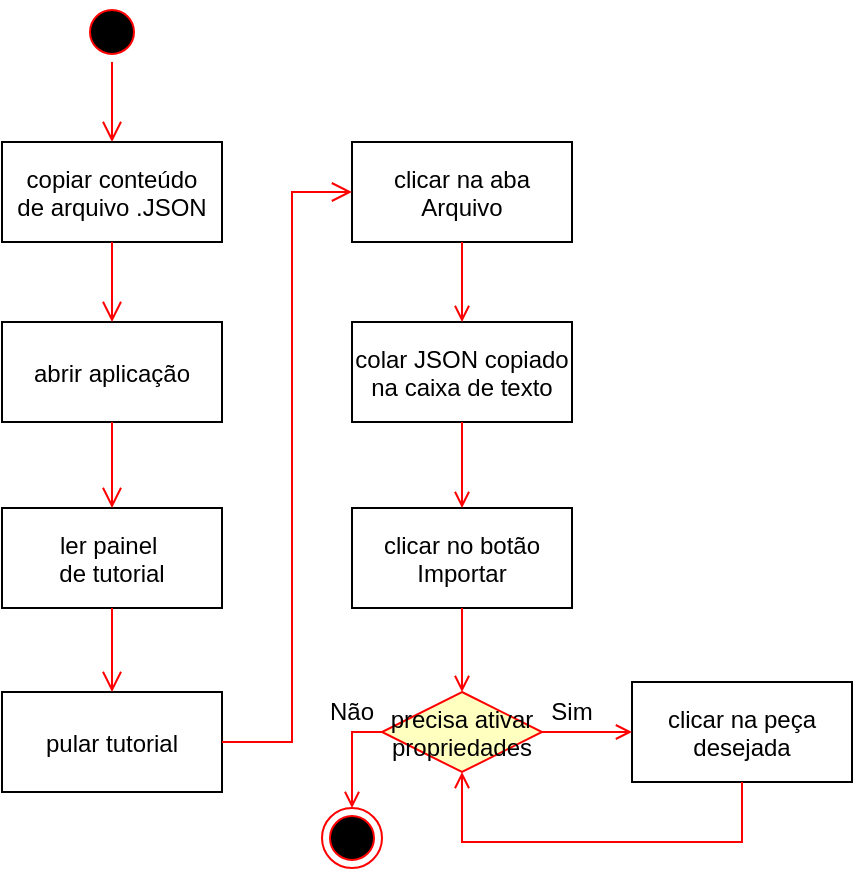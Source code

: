 <mxfile version="24.6.1" type="device">
  <diagram name="Page-1" id="e7e014a7-5840-1c2e-5031-d8a46d1fe8dd">
    <mxGraphModel dx="880" dy="521" grid="1" gridSize="10" guides="1" tooltips="1" connect="1" arrows="1" fold="1" page="1" pageScale="1" pageWidth="1169" pageHeight="826" background="none" math="0" shadow="0">
      <root>
        <mxCell id="0" />
        <mxCell id="1" parent="0" />
        <mxCell id="zscKiEwWfd5TCdISiovu-48" value="" style="ellipse;shape=startState;fillColor=#000000;strokeColor=#ff0000;" parent="1" vertex="1">
          <mxGeometry x="265" y="10" width="30" height="30" as="geometry" />
        </mxCell>
        <mxCell id="zscKiEwWfd5TCdISiovu-51" value="colar JSON copiado&#xa;na caixa de texto" style="" parent="1" vertex="1">
          <mxGeometry x="400" y="170" width="110" height="50" as="geometry" />
        </mxCell>
        <mxCell id="zscKiEwWfd5TCdISiovu-54" value="ler painel &#xa;de tutorial" style="" parent="1" vertex="1">
          <mxGeometry x="225" y="263" width="110" height="50" as="geometry" />
        </mxCell>
        <mxCell id="zscKiEwWfd5TCdISiovu-56" value="" style="ellipse;shape=endState;fillColor=#000000;strokeColor=#ff0000" parent="1" vertex="1">
          <mxGeometry x="385" y="413" width="30" height="30" as="geometry" />
        </mxCell>
        <mxCell id="FVtXL2l5g4kQyS-cMRPu-20" value="pular tutorial" style="" parent="1" vertex="1">
          <mxGeometry x="225" y="355" width="110" height="50" as="geometry" />
        </mxCell>
        <mxCell id="FVtXL2l5g4kQyS-cMRPu-21" value="" style="edgeStyle=elbowEdgeStyle;elbow=horizontal;verticalAlign=bottom;endArrow=open;endSize=8;strokeColor=#FF0000;endFill=1;rounded=0;entryX=0.5;entryY=0;entryDx=0;entryDy=0;exitX=0.5;exitY=1;exitDx=0;exitDy=0;" parent="1" source="zscKiEwWfd5TCdISiovu-54" target="FVtXL2l5g4kQyS-cMRPu-20" edge="1">
          <mxGeometry x="-64.5" y="-88" as="geometry">
            <mxPoint x="290.5" y="83" as="targetPoint" />
            <mxPoint x="290.5" y="43" as="sourcePoint" />
          </mxGeometry>
        </mxCell>
        <mxCell id="FVtXL2l5g4kQyS-cMRPu-22" value="clicar na aba&#xa;Arquivo" style="" parent="1" vertex="1">
          <mxGeometry x="400" y="80" width="110" height="50" as="geometry" />
        </mxCell>
        <mxCell id="FVtXL2l5g4kQyS-cMRPu-23" value="" style="edgeStyle=elbowEdgeStyle;elbow=horizontal;verticalAlign=bottom;endArrow=open;endSize=8;strokeColor=#FF0000;endFill=1;rounded=0;entryX=0;entryY=0.5;entryDx=0;entryDy=0;exitX=1;exitY=0.5;exitDx=0;exitDy=0;" parent="1" source="FVtXL2l5g4kQyS-cMRPu-20" target="FVtXL2l5g4kQyS-cMRPu-22" edge="1">
          <mxGeometry x="-64.5" y="-88" as="geometry">
            <mxPoint x="290.5" y="173" as="targetPoint" />
            <mxPoint x="290.5" y="133" as="sourcePoint" />
            <Array as="points">
              <mxPoint x="370" y="210" />
            </Array>
          </mxGeometry>
        </mxCell>
        <mxCell id="FVtXL2l5g4kQyS-cMRPu-24" value="" style="endArrow=open;strokeColor=#FF0000;endFill=1;rounded=0;exitX=0.5;exitY=1;exitDx=0;exitDy=0;entryX=0.5;entryY=0;entryDx=0;entryDy=0;" parent="1" source="FVtXL2l5g4kQyS-cMRPu-22" target="zscKiEwWfd5TCdISiovu-51" edge="1">
          <mxGeometry relative="1" as="geometry">
            <mxPoint x="290.5" y="403" as="sourcePoint" />
            <mxPoint x="290.5" y="473" as="targetPoint" />
          </mxGeometry>
        </mxCell>
        <mxCell id="FVtXL2l5g4kQyS-cMRPu-25" value="clicar no botão&#xa;Importar" style="" parent="1" vertex="1">
          <mxGeometry x="400" y="263" width="110" height="50" as="geometry" />
        </mxCell>
        <mxCell id="FVtXL2l5g4kQyS-cMRPu-35" value="" style="edgeStyle=elbowEdgeStyle;elbow=horizontal;verticalAlign=bottom;endArrow=open;endSize=8;strokeColor=#FF0000;endFill=1;rounded=0;entryX=0.5;entryY=0;entryDx=0;entryDy=0;exitX=0.5;exitY=1;exitDx=0;exitDy=0;" parent="1" source="zscKiEwWfd5TCdISiovu-48" target="MXa-_3h9uUCsDdxJCAfm-20" edge="1">
          <mxGeometry x="-64.5" y="-88" as="geometry">
            <mxPoint x="290" y="173" as="targetPoint" />
            <mxPoint x="290" y="133" as="sourcePoint" />
          </mxGeometry>
        </mxCell>
        <mxCell id="MXa-_3h9uUCsDdxJCAfm-20" value="copiar conteúdo&#xa;de arquivo .JSON" style="" parent="1" vertex="1">
          <mxGeometry x="225" y="80" width="110" height="50" as="geometry" />
        </mxCell>
        <mxCell id="MXa-_3h9uUCsDdxJCAfm-21" value="abrir aplicação" style="" parent="1" vertex="1">
          <mxGeometry x="225" y="170" width="110" height="50" as="geometry" />
        </mxCell>
        <mxCell id="MXa-_3h9uUCsDdxJCAfm-22" value="" style="edgeStyle=elbowEdgeStyle;elbow=horizontal;verticalAlign=bottom;endArrow=open;endSize=8;strokeColor=#FF0000;endFill=1;rounded=0;entryX=0.5;entryY=0;entryDx=0;entryDy=0;exitX=0.5;exitY=1;exitDx=0;exitDy=0;" parent="1" source="MXa-_3h9uUCsDdxJCAfm-20" target="MXa-_3h9uUCsDdxJCAfm-21" edge="1">
          <mxGeometry x="-64.5" y="-88" as="geometry">
            <mxPoint x="290" y="90" as="targetPoint" />
            <mxPoint x="290" y="50" as="sourcePoint" />
          </mxGeometry>
        </mxCell>
        <mxCell id="MXa-_3h9uUCsDdxJCAfm-23" value="" style="edgeStyle=elbowEdgeStyle;elbow=horizontal;verticalAlign=bottom;endArrow=open;endSize=8;strokeColor=#FF0000;endFill=1;rounded=0;entryX=0.5;entryY=0;entryDx=0;entryDy=0;exitX=0.5;exitY=1;exitDx=0;exitDy=0;" parent="1" source="MXa-_3h9uUCsDdxJCAfm-21" target="zscKiEwWfd5TCdISiovu-54" edge="1">
          <mxGeometry x="-64.5" y="-88" as="geometry">
            <mxPoint x="290" y="167" as="targetPoint" />
            <mxPoint x="290" y="140" as="sourcePoint" />
          </mxGeometry>
        </mxCell>
        <mxCell id="MXa-_3h9uUCsDdxJCAfm-24" value="" style="endArrow=open;strokeColor=#FF0000;endFill=1;rounded=0;exitX=0.5;exitY=1;exitDx=0;exitDy=0;entryX=0.5;entryY=0;entryDx=0;entryDy=0;" parent="1" source="zscKiEwWfd5TCdISiovu-51" target="FVtXL2l5g4kQyS-cMRPu-25" edge="1">
          <mxGeometry relative="1" as="geometry">
            <mxPoint x="465" y="140" as="sourcePoint" />
            <mxPoint x="465" y="180" as="targetPoint" />
          </mxGeometry>
        </mxCell>
        <mxCell id="lMOtGRsYzKzZPWZCnPVe-1" value="precisa ativar&#xa;propriedades" style="rhombus;fillColor=#ffffc0;strokeColor=#ff0000;" vertex="1" parent="1">
          <mxGeometry x="415" y="355" width="80" height="40" as="geometry" />
        </mxCell>
        <mxCell id="lMOtGRsYzKzZPWZCnPVe-2" value="clicar na peça&#xa;desejada" style="" vertex="1" parent="1">
          <mxGeometry x="540" y="350" width="110" height="50" as="geometry" />
        </mxCell>
        <mxCell id="lMOtGRsYzKzZPWZCnPVe-4" value="" style="endArrow=open;strokeColor=#FF0000;endFill=1;rounded=0;exitX=0.5;exitY=1;exitDx=0;exitDy=0;entryX=0.5;entryY=0;entryDx=0;entryDy=0;" edge="1" parent="1" source="FVtXL2l5g4kQyS-cMRPu-25" target="lMOtGRsYzKzZPWZCnPVe-1">
          <mxGeometry relative="1" as="geometry">
            <mxPoint x="465" y="140" as="sourcePoint" />
            <mxPoint x="465" y="180" as="targetPoint" />
          </mxGeometry>
        </mxCell>
        <mxCell id="lMOtGRsYzKzZPWZCnPVe-5" value="" style="endArrow=open;strokeColor=#FF0000;endFill=1;rounded=0;exitX=1;exitY=0.5;exitDx=0;exitDy=0;entryX=0;entryY=0.5;entryDx=0;entryDy=0;" edge="1" parent="1" source="lMOtGRsYzKzZPWZCnPVe-1" target="lMOtGRsYzKzZPWZCnPVe-2">
          <mxGeometry relative="1" as="geometry">
            <mxPoint x="475" y="150" as="sourcePoint" />
            <mxPoint x="475" y="190" as="targetPoint" />
          </mxGeometry>
        </mxCell>
        <mxCell id="lMOtGRsYzKzZPWZCnPVe-8" value="" style="endArrow=open;strokeColor=#FF0000;endFill=1;rounded=0;exitX=0.5;exitY=1;exitDx=0;exitDy=0;entryX=0.5;entryY=1;entryDx=0;entryDy=0;" edge="1" parent="1" source="lMOtGRsYzKzZPWZCnPVe-2" target="lMOtGRsYzKzZPWZCnPVe-1">
          <mxGeometry relative="1" as="geometry">
            <mxPoint x="465" y="323" as="sourcePoint" />
            <mxPoint x="465" y="370" as="targetPoint" />
            <Array as="points">
              <mxPoint x="595" y="430" />
              <mxPoint x="520" y="430" />
              <mxPoint x="455" y="430" />
            </Array>
          </mxGeometry>
        </mxCell>
        <mxCell id="lMOtGRsYzKzZPWZCnPVe-12" value="" style="endArrow=open;strokeColor=#FF0000;endFill=1;rounded=0;exitX=0;exitY=0.5;exitDx=0;exitDy=0;entryX=0.5;entryY=0;entryDx=0;entryDy=0;" edge="1" parent="1" source="lMOtGRsYzKzZPWZCnPVe-1" target="zscKiEwWfd5TCdISiovu-56">
          <mxGeometry relative="1" as="geometry">
            <mxPoint x="465" y="230" as="sourcePoint" />
            <mxPoint x="465" y="273" as="targetPoint" />
            <Array as="points">
              <mxPoint x="400" y="375" />
            </Array>
          </mxGeometry>
        </mxCell>
        <mxCell id="lMOtGRsYzKzZPWZCnPVe-14" value="&lt;font face=&quot;Helvetica&quot;&gt;Não&lt;/font&gt;" style="text;html=1;align=center;verticalAlign=middle;whiteSpace=wrap;rounded=0;fontFamily=Architects Daughter;fontSource=https%3A%2F%2Ffonts.googleapis.com%2Fcss%3Ffamily%3DArchitects%2BDaughter;" vertex="1" parent="1">
          <mxGeometry x="370" y="350" width="60" height="30" as="geometry" />
        </mxCell>
        <mxCell id="lMOtGRsYzKzZPWZCnPVe-16" value="&lt;font face=&quot;Helvetica&quot;&gt;Sim&lt;/font&gt;&lt;span style=&quot;color: rgba(0, 0, 0, 0); font-family: monospace; font-size: 0px; text-align: start; text-wrap: nowrap;&quot;&gt;%3CmxGraphModel%3E%3Croot%3E%3CmxCell%20id%3D%220%22%2F%3E%3CmxCell%20id%3D%221%22%20parent%3D%220%22%2F%3E%3CmxCell%20id%3D%222%22%20value%3D%22%22%20style%3D%22endArrow%3Dopen%3BstrokeColor%3D%23FF0000%3BendFill%3D1%3Brounded%3D0%3BexitX%3D0.5%3BexitY%3D1%3BexitDx%3D0%3BexitDy%3D0%3BentryX%3D0.5%3BentryY%3D0%3BentryDx%3D0%3BentryDy%3D0%3B%22%20edge%3D%221%22%20parent%3D%221%22%3E%3CmxGeometry%20relative%3D%221%22%20as%3D%22geometry%22%3E%3CmxPoint%20x%3D%22455%22%20y%3D%22220%22%20as%3D%22sourcePoint%22%2F%3E%3CmxPoint%20x%3D%22455%22%20y%3D%22263%22%20as%3D%22targetPoint%22%2F%3E%3C%2FmxGeometry%3E%3C%2FmxCell%3E%3C%2Froot%3E%3C%2FmxGraphModel%3E&lt;/span&gt;" style="text;html=1;align=center;verticalAlign=middle;whiteSpace=wrap;rounded=0;fontFamily=Architects Daughter;fontSource=https%3A%2F%2Ffonts.googleapis.com%2Fcss%3Ffamily%3DArchitects%2BDaughter;" vertex="1" parent="1">
          <mxGeometry x="480" y="350" width="60" height="30" as="geometry" />
        </mxCell>
      </root>
    </mxGraphModel>
  </diagram>
</mxfile>

